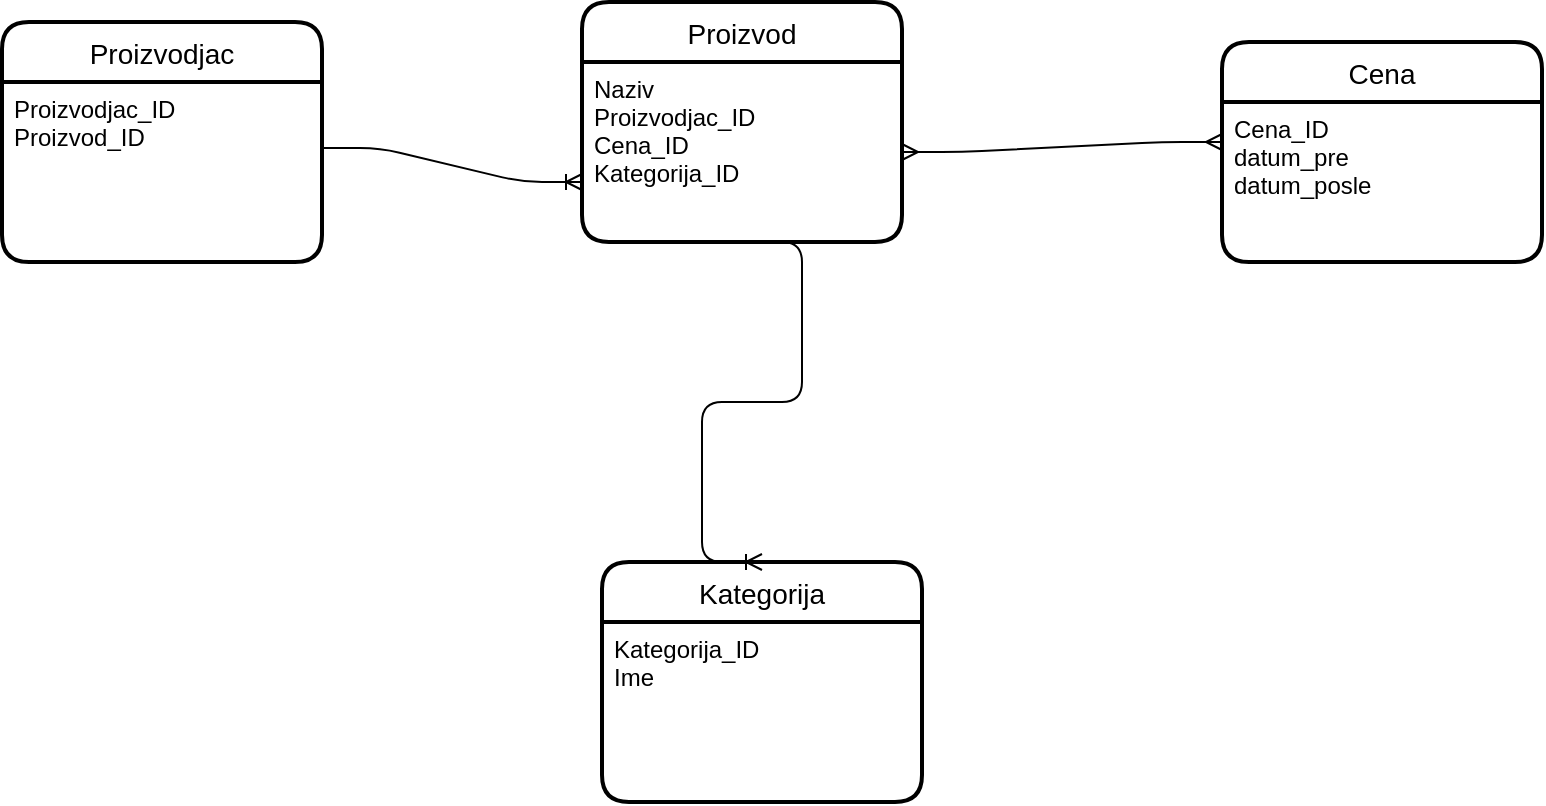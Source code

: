 <mxfile version="14.6.13" type="github">
  <diagram id="nOcCNTiSsERLsSgNmTfC" name="Page-1">
    <mxGraphModel dx="868" dy="482" grid="1" gridSize="10" guides="1" tooltips="1" connect="1" arrows="1" fold="1" page="1" pageScale="1" pageWidth="850" pageHeight="1100" math="0" shadow="0">
      <root>
        <mxCell id="0" />
        <mxCell id="1" parent="0" />
        <mxCell id="cbZRUDcGyEX3tI65VYmC-2" value="Proizvodjac" style="swimlane;childLayout=stackLayout;horizontal=1;startSize=30;horizontalStack=0;rounded=1;fontSize=14;fontStyle=0;strokeWidth=2;resizeParent=0;resizeLast=1;shadow=0;dashed=0;align=center;" vertex="1" parent="1">
          <mxGeometry x="20" y="40" width="160" height="120" as="geometry" />
        </mxCell>
        <mxCell id="cbZRUDcGyEX3tI65VYmC-3" value="Proizvodjac_ID&#xa;Proizvod_ID" style="align=left;strokeColor=none;fillColor=none;spacingLeft=4;fontSize=12;verticalAlign=top;resizable=0;rotatable=0;part=1;" vertex="1" parent="cbZRUDcGyEX3tI65VYmC-2">
          <mxGeometry y="30" width="160" height="90" as="geometry" />
        </mxCell>
        <mxCell id="cbZRUDcGyEX3tI65VYmC-5" value="" style="edgeStyle=entityRelationEdgeStyle;fontSize=12;html=1;endArrow=ERoneToMany;exitX=0.994;exitY=0.367;exitDx=0;exitDy=0;exitPerimeter=0;entryX=0;entryY=0.75;entryDx=0;entryDy=0;" edge="1" parent="1" source="cbZRUDcGyEX3tI65VYmC-3" target="cbZRUDcGyEX3tI65VYmC-6">
          <mxGeometry width="100" height="100" relative="1" as="geometry">
            <mxPoint x="220" y="55" as="sourcePoint" />
            <mxPoint x="310" y="65" as="targetPoint" />
          </mxGeometry>
        </mxCell>
        <mxCell id="cbZRUDcGyEX3tI65VYmC-6" value="Proizvod" style="swimlane;childLayout=stackLayout;horizontal=1;startSize=30;horizontalStack=0;rounded=1;fontSize=14;fontStyle=0;strokeWidth=2;resizeParent=0;resizeLast=1;shadow=0;dashed=0;align=center;" vertex="1" parent="1">
          <mxGeometry x="310" y="30" width="160" height="120" as="geometry" />
        </mxCell>
        <mxCell id="cbZRUDcGyEX3tI65VYmC-7" value="Naziv&#xa;Proizvodjac_ID&#xa;Cena_ID&#xa;Kategorija_ID" style="align=left;strokeColor=none;fillColor=none;spacingLeft=4;fontSize=12;verticalAlign=top;resizable=0;rotatable=0;part=1;" vertex="1" parent="cbZRUDcGyEX3tI65VYmC-6">
          <mxGeometry y="30" width="160" height="90" as="geometry" />
        </mxCell>
        <mxCell id="cbZRUDcGyEX3tI65VYmC-9" value="Cena" style="swimlane;childLayout=stackLayout;horizontal=1;startSize=30;horizontalStack=0;rounded=1;fontSize=14;fontStyle=0;strokeWidth=2;resizeParent=0;resizeLast=1;shadow=0;dashed=0;align=center;" vertex="1" parent="1">
          <mxGeometry x="630" y="50" width="160" height="110" as="geometry" />
        </mxCell>
        <mxCell id="cbZRUDcGyEX3tI65VYmC-10" value="Cena_ID&#xa;datum_pre&#xa;datum_posle" style="align=left;strokeColor=none;fillColor=none;spacingLeft=4;fontSize=12;verticalAlign=top;resizable=0;rotatable=0;part=1;" vertex="1" parent="cbZRUDcGyEX3tI65VYmC-9">
          <mxGeometry y="30" width="160" height="80" as="geometry" />
        </mxCell>
        <mxCell id="cbZRUDcGyEX3tI65VYmC-16" value="" style="edgeStyle=entityRelationEdgeStyle;fontSize=12;html=1;endArrow=ERmany;startArrow=ERmany;entryX=0;entryY=0.25;entryDx=0;entryDy=0;exitX=1;exitY=0.5;exitDx=0;exitDy=0;" edge="1" parent="1" source="cbZRUDcGyEX3tI65VYmC-7" target="cbZRUDcGyEX3tI65VYmC-10">
          <mxGeometry width="100" height="100" relative="1" as="geometry">
            <mxPoint x="470" y="80" as="sourcePoint" />
            <mxPoint x="570" y="-20" as="targetPoint" />
          </mxGeometry>
        </mxCell>
        <mxCell id="cbZRUDcGyEX3tI65VYmC-18" value="Kategorija" style="swimlane;childLayout=stackLayout;horizontal=1;startSize=30;horizontalStack=0;rounded=1;fontSize=14;fontStyle=0;strokeWidth=2;resizeParent=0;resizeLast=1;shadow=0;dashed=0;align=center;" vertex="1" parent="1">
          <mxGeometry x="320" y="310" width="160" height="120" as="geometry" />
        </mxCell>
        <mxCell id="cbZRUDcGyEX3tI65VYmC-19" value="Kategorija_ID&#xa;Ime" style="align=left;strokeColor=none;fillColor=none;spacingLeft=4;fontSize=12;verticalAlign=top;resizable=0;rotatable=0;part=1;" vertex="1" parent="cbZRUDcGyEX3tI65VYmC-18">
          <mxGeometry y="30" width="160" height="90" as="geometry" />
        </mxCell>
        <mxCell id="cbZRUDcGyEX3tI65VYmC-22" value="" style="edgeStyle=entityRelationEdgeStyle;fontSize=12;html=1;endArrow=ERoneToMany;exitX=0.5;exitY=1;exitDx=0;exitDy=0;entryX=0.5;entryY=0;entryDx=0;entryDy=0;" edge="1" parent="1" source="cbZRUDcGyEX3tI65VYmC-7" target="cbZRUDcGyEX3tI65VYmC-18">
          <mxGeometry width="100" height="100" relative="1" as="geometry">
            <mxPoint x="360" y="260" as="sourcePoint" />
            <mxPoint x="310" y="350" as="targetPoint" />
          </mxGeometry>
        </mxCell>
      </root>
    </mxGraphModel>
  </diagram>
</mxfile>
